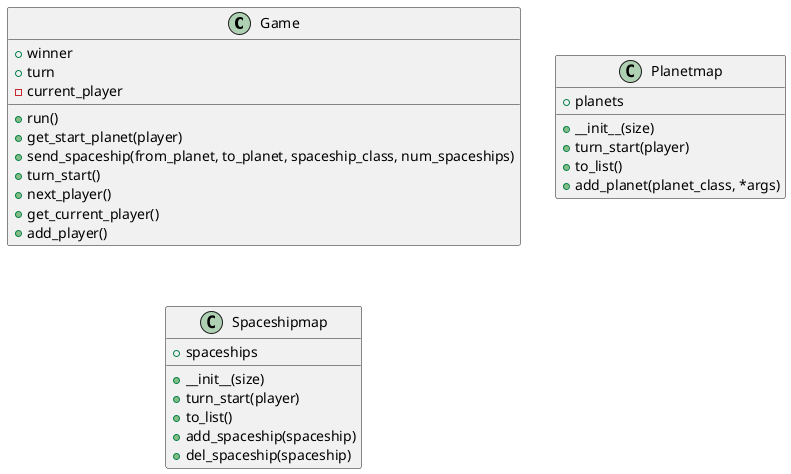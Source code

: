 @startuml

class Game {
 + winner
 + turn
 - current_player
 + run()
 + get_start_planet(player)
 + send_spaceship(from_planet, to_planet, spaceship_class, num_spaceships)
 + turn_start()
 + next_player()
 + get_current_player()
 + add_player()
}

class Planetmap {
    + planets
    + __init__(size)
    + turn_start(player)
    + to_list()
    + add_planet(planet_class, *args)
}

class Spaceshipmap {
    + spaceships
    + __init__(size)
    + turn_start(player)
    + to_list()
    + add_spaceship(spaceship)
    + del_spaceship(spaceship)
}




@enduml
